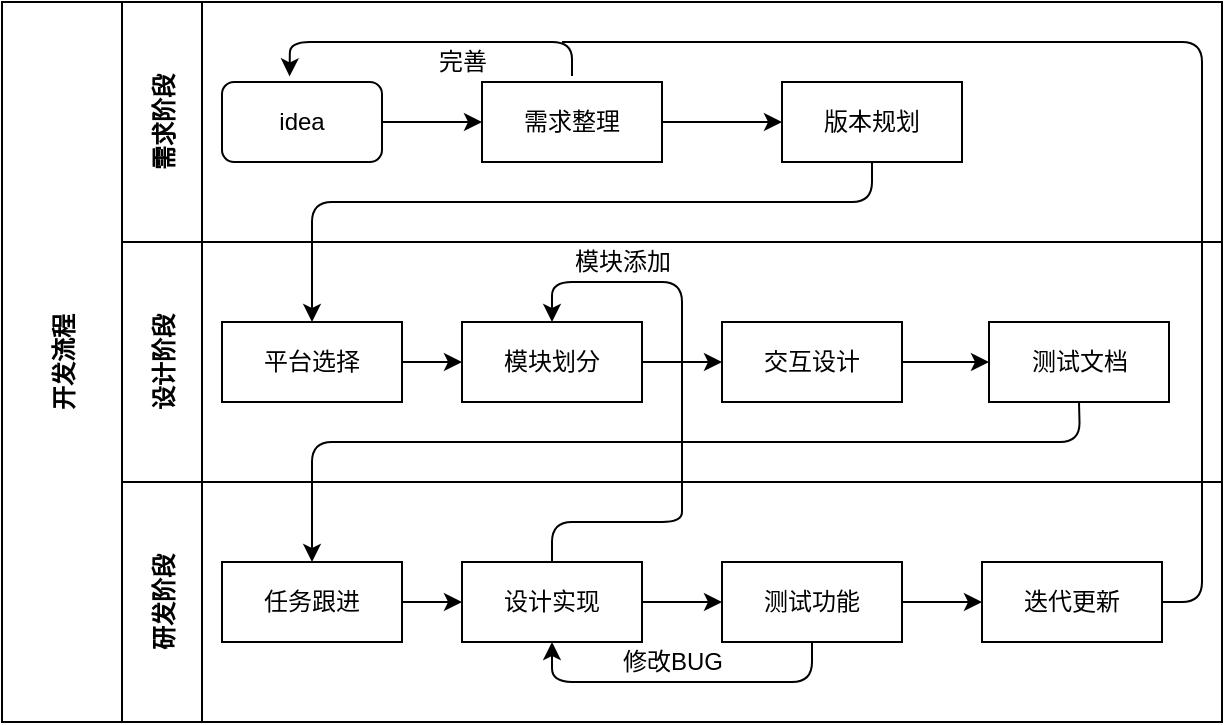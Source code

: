 <mxfile>
    <diagram id="5mys1GijdtVrjK899h4K" name="第 1 页">
        <mxGraphModel dx="1826" dy="614" grid="1" gridSize="10" guides="1" tooltips="1" connect="1" arrows="1" fold="1" page="1" pageScale="1" pageWidth="827" pageHeight="1169" math="0" shadow="0">
            <root>
                <mxCell id="0"/>
                <mxCell id="1" parent="0"/>
                <mxCell id="13" value="开发流程" style="swimlane;childLayout=stackLayout;resizeParent=1;resizeParentMax=0;horizontal=0;startSize=60;horizontalStack=0;" vertex="1" parent="1">
                    <mxGeometry x="-170" y="340" width="610" height="360" as="geometry">
                        <mxRectangle x="-170" y="340" width="30" height="70" as="alternateBounds"/>
                    </mxGeometry>
                </mxCell>
                <mxCell id="14" value="需求阶段" style="swimlane;startSize=40;horizontal=0;" vertex="1" parent="13">
                    <mxGeometry x="60" width="550" height="120" as="geometry">
                        <mxRectangle x="20" width="590" height="20" as="alternateBounds"/>
                    </mxGeometry>
                </mxCell>
                <mxCell id="21" value="" style="edgeStyle=none;html=1;" edge="1" parent="14" source="18" target="19">
                    <mxGeometry relative="1" as="geometry"/>
                </mxCell>
                <mxCell id="18" value="idea" style="rounded=1;whiteSpace=wrap;html=1;" vertex="1" parent="14">
                    <mxGeometry x="50" y="40" width="80" height="40" as="geometry"/>
                </mxCell>
                <mxCell id="22" value="" style="edgeStyle=none;html=1;" edge="1" parent="14" source="19" target="20">
                    <mxGeometry relative="1" as="geometry"/>
                </mxCell>
                <mxCell id="19" value="需求整理" style="rounded=0;whiteSpace=wrap;html=1;" vertex="1" parent="14">
                    <mxGeometry x="180" y="40" width="90" height="40" as="geometry"/>
                </mxCell>
                <mxCell id="20" value="版本规划" style="rounded=0;whiteSpace=wrap;html=1;" vertex="1" parent="14">
                    <mxGeometry x="330" y="40" width="90" height="40" as="geometry"/>
                </mxCell>
                <mxCell id="33" value="" style="edgeStyle=none;html=1;entryX=0.422;entryY=-0.07;entryDx=0;entryDy=0;entryPerimeter=0;" edge="1" parent="14" target="18">
                    <mxGeometry relative="1" as="geometry">
                        <mxPoint x="225" y="37" as="sourcePoint"/>
                        <Array as="points">
                            <mxPoint x="225" y="20"/>
                            <mxPoint x="84" y="20"/>
                        </Array>
                    </mxGeometry>
                </mxCell>
                <mxCell id="34" value="完善" style="text;html=1;align=center;verticalAlign=middle;resizable=0;points=[];autosize=1;strokeColor=none;fillColor=none;" vertex="1" parent="14">
                    <mxGeometry x="150" y="20" width="40" height="20" as="geometry"/>
                </mxCell>
                <mxCell id="15" value="设计阶段" style="swimlane;startSize=40;horizontal=0;" vertex="1" parent="13">
                    <mxGeometry x="60" y="120" width="550" height="120" as="geometry"/>
                </mxCell>
                <mxCell id="36" value="" style="edgeStyle=none;html=1;" edge="1" parent="15" source="29" target="30">
                    <mxGeometry relative="1" as="geometry"/>
                </mxCell>
                <mxCell id="29" value="平台选择" style="rounded=0;whiteSpace=wrap;html=1;" vertex="1" parent="15">
                    <mxGeometry x="50" y="40" width="90" height="40" as="geometry"/>
                </mxCell>
                <mxCell id="37" value="" style="edgeStyle=none;html=1;" edge="1" parent="15" source="30" target="31">
                    <mxGeometry relative="1" as="geometry"/>
                </mxCell>
                <mxCell id="30" value="模块划分" style="rounded=0;whiteSpace=wrap;html=1;" vertex="1" parent="15">
                    <mxGeometry x="170" y="40" width="90" height="40" as="geometry"/>
                </mxCell>
                <mxCell id="39" value="" style="edgeStyle=none;html=1;" edge="1" parent="15" source="31" target="38">
                    <mxGeometry relative="1" as="geometry"/>
                </mxCell>
                <mxCell id="31" value="交互设计" style="rounded=0;whiteSpace=wrap;html=1;" vertex="1" parent="15">
                    <mxGeometry x="300" y="40" width="90" height="40" as="geometry"/>
                </mxCell>
                <mxCell id="38" value="测试文档" style="rounded=0;whiteSpace=wrap;html=1;" vertex="1" parent="15">
                    <mxGeometry x="433.5" y="40" width="90" height="40" as="geometry"/>
                </mxCell>
                <mxCell id="46" value="模块添加" style="text;html=1;align=center;verticalAlign=middle;resizable=0;points=[];autosize=1;strokeColor=none;fillColor=none;" vertex="1" parent="15">
                    <mxGeometry x="220" width="60" height="20" as="geometry"/>
                </mxCell>
                <mxCell id="16" value="研发阶段" style="swimlane;startSize=40;horizontal=0;" vertex="1" parent="13">
                    <mxGeometry x="60" y="240" width="550" height="120" as="geometry"/>
                </mxCell>
                <mxCell id="50" value="" style="edgeStyle=none;html=1;" edge="1" parent="16" source="40" target="41">
                    <mxGeometry relative="1" as="geometry"/>
                </mxCell>
                <mxCell id="40" value="任务跟进" style="rounded=0;whiteSpace=wrap;html=1;" vertex="1" parent="16">
                    <mxGeometry x="50" y="40" width="90" height="40" as="geometry"/>
                </mxCell>
                <mxCell id="51" value="" style="edgeStyle=none;html=1;" edge="1" parent="16" source="41" target="44">
                    <mxGeometry relative="1" as="geometry"/>
                </mxCell>
                <mxCell id="41" value="设计实现" style="rounded=0;whiteSpace=wrap;html=1;" vertex="1" parent="16">
                    <mxGeometry x="170" y="40" width="90" height="40" as="geometry"/>
                </mxCell>
                <mxCell id="53" value="" style="edgeStyle=none;html=1;" edge="1" parent="16" source="44" target="52">
                    <mxGeometry relative="1" as="geometry"/>
                </mxCell>
                <mxCell id="44" value="测试功能" style="rounded=0;whiteSpace=wrap;html=1;" vertex="1" parent="16">
                    <mxGeometry x="300" y="40" width="90" height="40" as="geometry"/>
                </mxCell>
                <mxCell id="52" value="迭代更新" style="rounded=0;whiteSpace=wrap;html=1;" vertex="1" parent="16">
                    <mxGeometry x="430" y="40" width="90" height="40" as="geometry"/>
                </mxCell>
                <mxCell id="59" value="" style="endArrow=classic;html=1;exitX=0.5;exitY=1;exitDx=0;exitDy=0;entryX=0.5;entryY=1;entryDx=0;entryDy=0;" edge="1" parent="16" source="44" target="41">
                    <mxGeometry width="50" height="50" relative="1" as="geometry">
                        <mxPoint x="310" y="-40" as="sourcePoint"/>
                        <mxPoint x="360" y="-90" as="targetPoint"/>
                        <Array as="points">
                            <mxPoint x="345" y="100"/>
                            <mxPoint x="215" y="100"/>
                        </Array>
                    </mxGeometry>
                </mxCell>
                <mxCell id="60" value="修改BUG" style="text;html=1;align=center;verticalAlign=middle;resizable=0;points=[];autosize=1;strokeColor=none;fillColor=none;" vertex="1" parent="16">
                    <mxGeometry x="240" y="80" width="70" height="20" as="geometry"/>
                </mxCell>
                <mxCell id="32" value="" style="endArrow=classic;html=1;exitX=0.5;exitY=1;exitDx=0;exitDy=0;entryX=0.5;entryY=0;entryDx=0;entryDy=0;" edge="1" parent="13" source="20" target="29">
                    <mxGeometry width="50" height="50" relative="1" as="geometry">
                        <mxPoint x="370" y="100" as="sourcePoint"/>
                        <mxPoint x="420" y="50" as="targetPoint"/>
                        <Array as="points">
                            <mxPoint x="435" y="100"/>
                            <mxPoint x="155" y="100"/>
                        </Array>
                    </mxGeometry>
                </mxCell>
                <mxCell id="43" value="" style="endArrow=classic;html=1;exitX=0.5;exitY=1;exitDx=0;exitDy=0;entryX=0.5;entryY=0;entryDx=0;entryDy=0;" edge="1" parent="13" source="38" target="40">
                    <mxGeometry width="50" height="50" relative="1" as="geometry">
                        <mxPoint x="370" y="200" as="sourcePoint"/>
                        <mxPoint x="420" y="150" as="targetPoint"/>
                        <Array as="points">
                            <mxPoint x="539" y="220"/>
                            <mxPoint x="155" y="220"/>
                        </Array>
                    </mxGeometry>
                </mxCell>
                <mxCell id="45" value="" style="endArrow=classic;html=1;exitX=0.5;exitY=0;exitDx=0;exitDy=0;entryX=0.5;entryY=0;entryDx=0;entryDy=0;" edge="1" parent="13" source="41" target="30">
                    <mxGeometry width="50" height="50" relative="1" as="geometry">
                        <mxPoint x="370" y="200" as="sourcePoint"/>
                        <mxPoint x="420" y="150" as="targetPoint"/>
                        <Array as="points">
                            <mxPoint x="275" y="260"/>
                            <mxPoint x="340" y="260"/>
                            <mxPoint x="340" y="250"/>
                            <mxPoint x="340" y="140"/>
                            <mxPoint x="275" y="140"/>
                        </Array>
                    </mxGeometry>
                </mxCell>
                <mxCell id="57" value="" style="endArrow=none;html=1;entryX=1;entryY=0.5;entryDx=0;entryDy=0;" edge="1" parent="1" target="52">
                    <mxGeometry width="50" height="50" relative="1" as="geometry">
                        <mxPoint x="110" y="360" as="sourcePoint"/>
                        <mxPoint x="250" y="490" as="targetPoint"/>
                        <Array as="points">
                            <mxPoint x="430" y="360"/>
                            <mxPoint x="430" y="640"/>
                        </Array>
                    </mxGeometry>
                </mxCell>
            </root>
        </mxGraphModel>
    </diagram>
</mxfile>